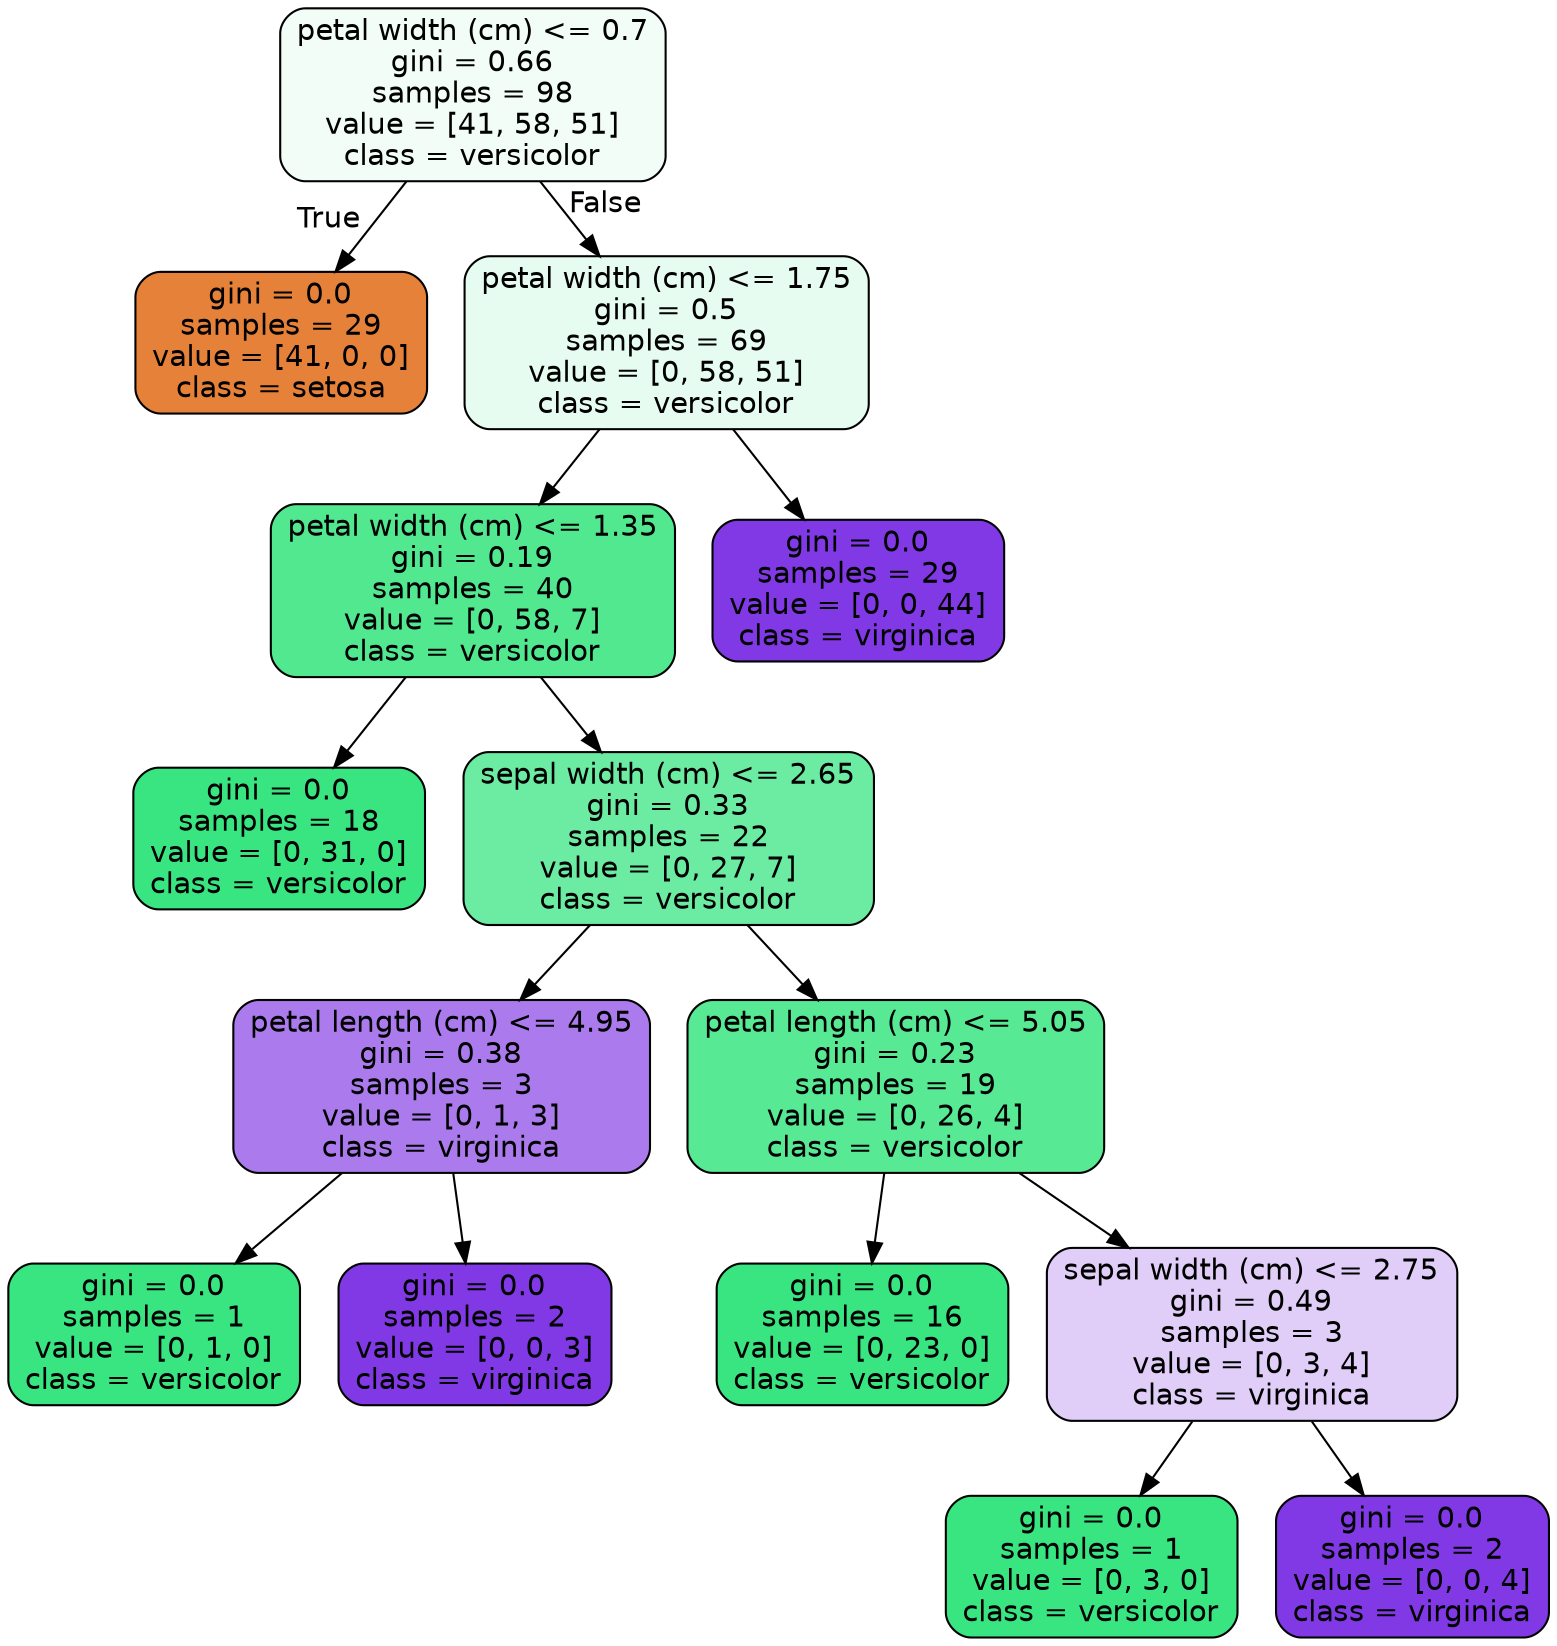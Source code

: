digraph Tree {
node [shape=box, style="filled, rounded", color="black", fontname="helvetica"] ;
edge [fontname="helvetica"] ;
0 [label="petal width (cm) <= 0.7\ngini = 0.66\nsamples = 98\nvalue = [41, 58, 51]\nclass = versicolor", fillcolor="#f1fdf6"] ;
1 [label="gini = 0.0\nsamples = 29\nvalue = [41, 0, 0]\nclass = setosa", fillcolor="#e58139"] ;
0 -> 1 [labeldistance=2.5, labelangle=45, headlabel="True"] ;
2 [label="petal width (cm) <= 1.75\ngini = 0.5\nsamples = 69\nvalue = [0, 58, 51]\nclass = versicolor", fillcolor="#e7fcf0"] ;
0 -> 2 [labeldistance=2.5, labelangle=-45, headlabel="False"] ;
3 [label="petal width (cm) <= 1.35\ngini = 0.19\nsamples = 40\nvalue = [0, 58, 7]\nclass = versicolor", fillcolor="#51e890"] ;
2 -> 3 ;
4 [label="gini = 0.0\nsamples = 18\nvalue = [0, 31, 0]\nclass = versicolor", fillcolor="#39e581"] ;
3 -> 4 ;
5 [label="sepal width (cm) <= 2.65\ngini = 0.33\nsamples = 22\nvalue = [0, 27, 7]\nclass = versicolor", fillcolor="#6ceca2"] ;
3 -> 5 ;
6 [label="petal length (cm) <= 4.95\ngini = 0.38\nsamples = 3\nvalue = [0, 1, 3]\nclass = virginica", fillcolor="#ab7bee"] ;
5 -> 6 ;
7 [label="gini = 0.0\nsamples = 1\nvalue = [0, 1, 0]\nclass = versicolor", fillcolor="#39e581"] ;
6 -> 7 ;
8 [label="gini = 0.0\nsamples = 2\nvalue = [0, 0, 3]\nclass = virginica", fillcolor="#8139e5"] ;
6 -> 8 ;
9 [label="petal length (cm) <= 5.05\ngini = 0.23\nsamples = 19\nvalue = [0, 26, 4]\nclass = versicolor", fillcolor="#57e994"] ;
5 -> 9 ;
10 [label="gini = 0.0\nsamples = 16\nvalue = [0, 23, 0]\nclass = versicolor", fillcolor="#39e581"] ;
9 -> 10 ;
11 [label="sepal width (cm) <= 2.75\ngini = 0.49\nsamples = 3\nvalue = [0, 3, 4]\nclass = virginica", fillcolor="#e0cef8"] ;
9 -> 11 ;
12 [label="gini = 0.0\nsamples = 1\nvalue = [0, 3, 0]\nclass = versicolor", fillcolor="#39e581"] ;
11 -> 12 ;
13 [label="gini = 0.0\nsamples = 2\nvalue = [0, 0, 4]\nclass = virginica", fillcolor="#8139e5"] ;
11 -> 13 ;
14 [label="gini = 0.0\nsamples = 29\nvalue = [0, 0, 44]\nclass = virginica", fillcolor="#8139e5"] ;
2 -> 14 ;
}